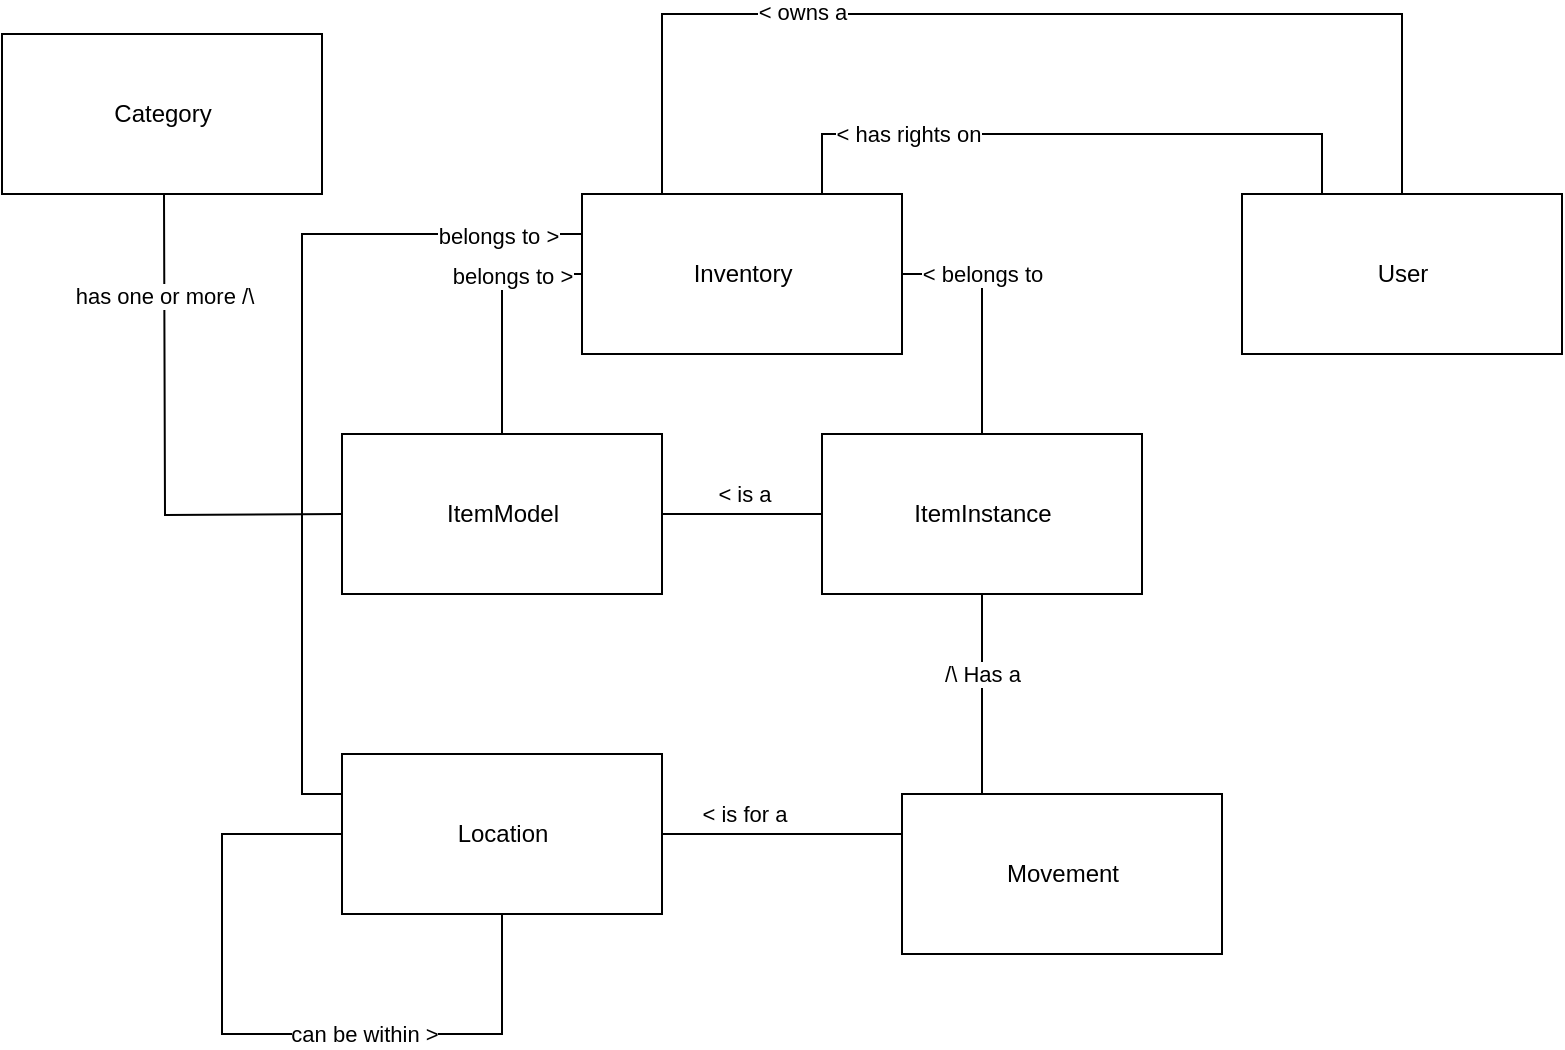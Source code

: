 <mxfile version="20.2.3" type="device"><diagram id="Th7y4H43StVF_cIOpFIg" name="Page-1"><mxGraphModel dx="1046" dy="644" grid="1" gridSize="10" guides="1" tooltips="1" connect="1" arrows="1" fold="1" page="1" pageScale="1" pageWidth="1169" pageHeight="827" math="0" shadow="0"><root><mxCell id="0"/><mxCell id="1" parent="0"/><mxCell id="wc5ioi9VVhIvpJj6mzm6-8" style="edgeStyle=orthogonalEdgeStyle;rounded=0;orthogonalLoop=1;jettySize=auto;html=1;exitX=1;exitY=0.5;exitDx=0;exitDy=0;endArrow=none;endFill=0;" edge="1" parent="1" source="wc5ioi9VVhIvpJj6mzm6-1" target="wc5ioi9VVhIvpJj6mzm6-2"><mxGeometry relative="1" as="geometry"/></mxCell><mxCell id="wc5ioi9VVhIvpJj6mzm6-12" value="&amp;lt; is a" style="edgeLabel;html=1;align=center;verticalAlign=middle;resizable=0;points=[];" vertex="1" connectable="0" parent="wc5ioi9VVhIvpJj6mzm6-8"><mxGeometry x="-0.818" relative="1" as="geometry"><mxPoint x="33" y="-10" as="offset"/></mxGeometry></mxCell><mxCell id="wc5ioi9VVhIvpJj6mzm6-19" style="edgeStyle=orthogonalEdgeStyle;rounded=0;orthogonalLoop=1;jettySize=auto;html=1;exitX=0.5;exitY=0;exitDx=0;exitDy=0;entryX=0;entryY=0.5;entryDx=0;entryDy=0;endArrow=none;endFill=0;" edge="1" parent="1" source="wc5ioi9VVhIvpJj6mzm6-1" target="wc5ioi9VVhIvpJj6mzm6-18"><mxGeometry relative="1" as="geometry"/></mxCell><mxCell id="wc5ioi9VVhIvpJj6mzm6-23" value="belongs to &amp;gt;" style="edgeLabel;html=1;align=center;verticalAlign=middle;resizable=0;points=[];" vertex="1" connectable="0" parent="wc5ioi9VVhIvpJj6mzm6-19"><mxGeometry x="0.413" y="-1" relative="1" as="geometry"><mxPoint as="offset"/></mxGeometry></mxCell><mxCell id="wc5ioi9VVhIvpJj6mzm6-32" style="edgeStyle=orthogonalEdgeStyle;rounded=0;orthogonalLoop=1;jettySize=auto;html=1;exitX=0;exitY=0.5;exitDx=0;exitDy=0;endArrow=none;endFill=0;" edge="1" parent="1"><mxGeometry relative="1" as="geometry"><mxPoint x="201" y="260" as="sourcePoint"/><mxPoint x="111" y="100" as="targetPoint"/></mxGeometry></mxCell><mxCell id="wc5ioi9VVhIvpJj6mzm6-33" value="has one or more /\" style="edgeLabel;html=1;align=center;verticalAlign=middle;resizable=0;points=[];" vertex="1" connectable="0" parent="wc5ioi9VVhIvpJj6mzm6-32"><mxGeometry x="0.737" y="-3" relative="1" as="geometry"><mxPoint x="-3" y="18" as="offset"/></mxGeometry></mxCell><mxCell id="wc5ioi9VVhIvpJj6mzm6-1" value="ItemModel" style="html=1;" vertex="1" parent="1"><mxGeometry x="200" y="220" width="160" height="80" as="geometry"/></mxCell><mxCell id="wc5ioi9VVhIvpJj6mzm6-7" style="edgeStyle=orthogonalEdgeStyle;rounded=0;orthogonalLoop=1;jettySize=auto;html=1;exitX=0.5;exitY=1;exitDx=0;exitDy=0;entryX=0.25;entryY=0;entryDx=0;entryDy=0;endArrow=none;endFill=0;" edge="1" parent="1" source="wc5ioi9VVhIvpJj6mzm6-2" target="wc5ioi9VVhIvpJj6mzm6-5"><mxGeometry relative="1" as="geometry"/></mxCell><mxCell id="wc5ioi9VVhIvpJj6mzm6-16" value="/\ Has a" style="edgeLabel;html=1;align=center;verticalAlign=middle;resizable=0;points=[];" vertex="1" connectable="0" parent="wc5ioi9VVhIvpJj6mzm6-7"><mxGeometry x="-0.802" relative="1" as="geometry"><mxPoint y="30" as="offset"/></mxGeometry></mxCell><mxCell id="wc5ioi9VVhIvpJj6mzm6-20" style="edgeStyle=orthogonalEdgeStyle;rounded=0;orthogonalLoop=1;jettySize=auto;html=1;exitX=0.5;exitY=0;exitDx=0;exitDy=0;entryX=1;entryY=0.5;entryDx=0;entryDy=0;endArrow=none;endFill=0;" edge="1" parent="1" source="wc5ioi9VVhIvpJj6mzm6-2" target="wc5ioi9VVhIvpJj6mzm6-18"><mxGeometry relative="1" as="geometry"/></mxCell><mxCell id="wc5ioi9VVhIvpJj6mzm6-24" value="&amp;lt; belongs to" style="edgeLabel;html=1;align=center;verticalAlign=middle;resizable=0;points=[];" vertex="1" connectable="0" parent="wc5ioi9VVhIvpJj6mzm6-20"><mxGeometry x="0.448" y="1" relative="1" as="geometry"><mxPoint x="7" y="-1" as="offset"/></mxGeometry></mxCell><mxCell id="wc5ioi9VVhIvpJj6mzm6-2" value="ItemInstance" style="html=1;" vertex="1" parent="1"><mxGeometry x="440" y="220" width="160" height="80" as="geometry"/></mxCell><mxCell id="wc5ioi9VVhIvpJj6mzm6-6" style="edgeStyle=orthogonalEdgeStyle;rounded=0;orthogonalLoop=1;jettySize=auto;html=1;exitX=1;exitY=0.5;exitDx=0;exitDy=0;entryX=0;entryY=0.25;entryDx=0;entryDy=0;endArrow=none;endFill=0;" edge="1" parent="1" source="wc5ioi9VVhIvpJj6mzm6-4" target="wc5ioi9VVhIvpJj6mzm6-5"><mxGeometry relative="1" as="geometry"/></mxCell><mxCell id="wc5ioi9VVhIvpJj6mzm6-14" value="&amp;lt; is for a" style="edgeLabel;html=1;align=center;verticalAlign=middle;resizable=0;points=[];" vertex="1" connectable="0" parent="wc5ioi9VVhIvpJj6mzm6-6"><mxGeometry x="-0.774" y="-1" relative="1" as="geometry"><mxPoint x="27" y="-11" as="offset"/></mxGeometry></mxCell><mxCell id="wc5ioi9VVhIvpJj6mzm6-21" style="edgeStyle=orthogonalEdgeStyle;rounded=0;orthogonalLoop=1;jettySize=auto;html=1;exitX=0;exitY=0.25;exitDx=0;exitDy=0;entryX=0;entryY=0.25;entryDx=0;entryDy=0;endArrow=none;endFill=0;" edge="1" parent="1" source="wc5ioi9VVhIvpJj6mzm6-4" target="wc5ioi9VVhIvpJj6mzm6-18"><mxGeometry relative="1" as="geometry"/></mxCell><mxCell id="wc5ioi9VVhIvpJj6mzm6-22" value="belongs to &amp;gt;" style="edgeLabel;html=1;align=center;verticalAlign=middle;resizable=0;points=[];" vertex="1" connectable="0" parent="wc5ioi9VVhIvpJj6mzm6-21"><mxGeometry x="0.81" y="-1" relative="1" as="geometry"><mxPoint as="offset"/></mxGeometry></mxCell><mxCell id="wc5ioi9VVhIvpJj6mzm6-4" value="Location" style="html=1;" vertex="1" parent="1"><mxGeometry x="200" y="380" width="160" height="80" as="geometry"/></mxCell><mxCell id="wc5ioi9VVhIvpJj6mzm6-5" value="Movement" style="html=1;" vertex="1" parent="1"><mxGeometry x="480" y="400" width="160" height="80" as="geometry"/></mxCell><mxCell id="wc5ioi9VVhIvpJj6mzm6-10" style="edgeStyle=orthogonalEdgeStyle;rounded=0;orthogonalLoop=1;jettySize=auto;html=1;exitX=0;exitY=0.5;exitDx=0;exitDy=0;entryX=0.5;entryY=1;entryDx=0;entryDy=0;endArrow=none;endFill=0;" edge="1" parent="1" source="wc5ioi9VVhIvpJj6mzm6-4" target="wc5ioi9VVhIvpJj6mzm6-4"><mxGeometry relative="1" as="geometry"><Array as="points"><mxPoint x="140" y="420"/><mxPoint x="140" y="520"/><mxPoint x="280" y="520"/></Array></mxGeometry></mxCell><mxCell id="wc5ioi9VVhIvpJj6mzm6-11" value="can be within &amp;gt;" style="edgeLabel;html=1;align=center;verticalAlign=middle;resizable=0;points=[];" vertex="1" connectable="0" parent="wc5ioi9VVhIvpJj6mzm6-10"><mxGeometry x="0.186" y="2" relative="1" as="geometry"><mxPoint x="17" y="2" as="offset"/></mxGeometry></mxCell><mxCell id="wc5ioi9VVhIvpJj6mzm6-18" value="Inventory" style="html=1;" vertex="1" parent="1"><mxGeometry x="320" y="100" width="160" height="80" as="geometry"/></mxCell><mxCell id="wc5ioi9VVhIvpJj6mzm6-27" style="edgeStyle=orthogonalEdgeStyle;rounded=0;orthogonalLoop=1;jettySize=auto;html=1;exitX=0.5;exitY=0;exitDx=0;exitDy=0;entryX=0.25;entryY=0;entryDx=0;entryDy=0;endArrow=none;endFill=0;" edge="1" parent="1" source="wc5ioi9VVhIvpJj6mzm6-26" target="wc5ioi9VVhIvpJj6mzm6-18"><mxGeometry relative="1" as="geometry"><Array as="points"><mxPoint x="730" y="10"/><mxPoint x="360" y="10"/></Array></mxGeometry></mxCell><mxCell id="wc5ioi9VVhIvpJj6mzm6-30" value="&amp;lt; owns a" style="edgeLabel;html=1;align=center;verticalAlign=middle;resizable=0;points=[];" vertex="1" connectable="0" parent="wc5ioi9VVhIvpJj6mzm6-27"><mxGeometry x="0.419" y="-1" relative="1" as="geometry"><mxPoint as="offset"/></mxGeometry></mxCell><mxCell id="wc5ioi9VVhIvpJj6mzm6-28" style="edgeStyle=orthogonalEdgeStyle;rounded=0;orthogonalLoop=1;jettySize=auto;html=1;exitX=0.25;exitY=0;exitDx=0;exitDy=0;entryX=0.75;entryY=0;entryDx=0;entryDy=0;endArrow=none;endFill=0;" edge="1" parent="1" source="wc5ioi9VVhIvpJj6mzm6-26" target="wc5ioi9VVhIvpJj6mzm6-18"><mxGeometry relative="1" as="geometry"><Array as="points"><mxPoint x="690" y="70"/><mxPoint x="440" y="70"/></Array></mxGeometry></mxCell><mxCell id="wc5ioi9VVhIvpJj6mzm6-29" value="&amp;lt; has rights on" style="edgeLabel;html=1;align=center;verticalAlign=middle;resizable=0;points=[];" vertex="1" connectable="0" parent="wc5ioi9VVhIvpJj6mzm6-28"><mxGeometry x="0.528" y="-3" relative="1" as="geometry"><mxPoint y="3" as="offset"/></mxGeometry></mxCell><mxCell id="wc5ioi9VVhIvpJj6mzm6-26" value="User" style="html=1;" vertex="1" parent="1"><mxGeometry x="650" y="100" width="160" height="80" as="geometry"/></mxCell><mxCell id="wc5ioi9VVhIvpJj6mzm6-31" value="Category" style="html=1;" vertex="1" parent="1"><mxGeometry x="30" y="20" width="160" height="80" as="geometry"/></mxCell></root></mxGraphModel></diagram></mxfile>
